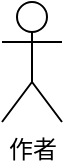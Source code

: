 <mxfile version="13.10.8" type="github"><diagram id="eL7ak1rJTYfULiPGaDFt" name="Page-1"><mxGraphModel dx="276" dy="162" grid="1" gridSize="10" guides="1" tooltips="1" connect="1" arrows="1" fold="1" page="1" pageScale="1" pageWidth="827" pageHeight="1169" math="0" shadow="0"><root><mxCell id="0"/><mxCell id="1" parent="0"/><mxCell id="7MMugcfljupY9JLlpJIP-1" value="作者" style="shape=umlActor;verticalLabelPosition=bottom;verticalAlign=top;html=1;" vertex="1" parent="1"><mxGeometry x="80" y="240" width="30" height="60" as="geometry"/></mxCell></root></mxGraphModel></diagram></mxfile>
